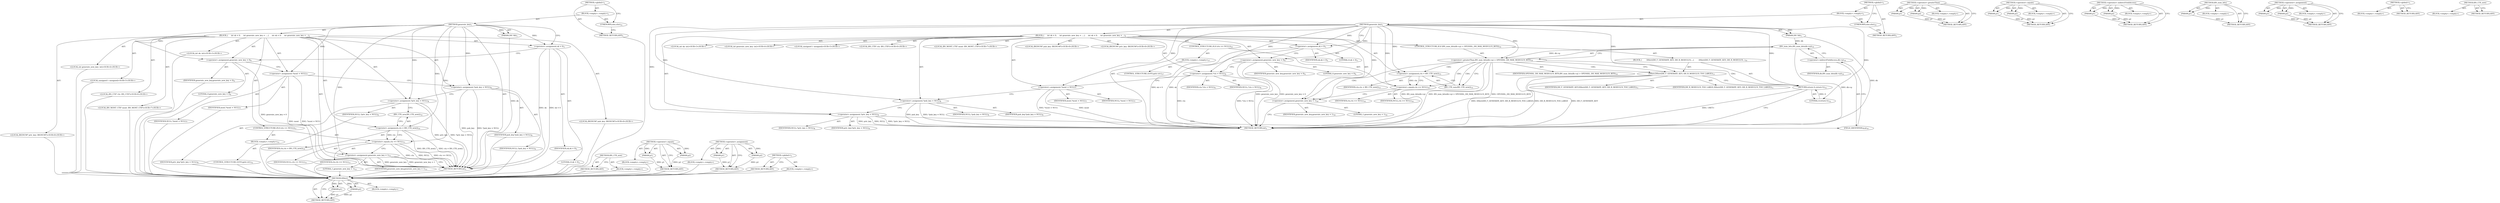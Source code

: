 digraph "BN_CTX_new" {
vulnerable_6 [label=<(METHOD,&lt;global&gt;)<SUB>1</SUB>>];
vulnerable_7 [label=<(BLOCK,&lt;empty&gt;,&lt;empty&gt;)<SUB>1</SUB>>];
vulnerable_8 [label=<(METHOD,generate_key)<SUB>1</SUB>>];
vulnerable_9 [label=<(PARAM,DH *dh)<SUB>1</SUB>>];
vulnerable_10 [label=<(BLOCK,{
     int ok = 0;
     int generate_new_key = ...,{
     int ok = 0;
     int generate_new_key = ...)<SUB>2</SUB>>];
vulnerable_11 [label="<(LOCAL,int ok: int)<SUB>3</SUB>>"];
vulnerable_12 [label=<(&lt;operator&gt;.assignment,ok = 0)<SUB>3</SUB>>];
vulnerable_13 [label=<(IDENTIFIER,ok,ok = 0)<SUB>3</SUB>>];
vulnerable_14 [label=<(LITERAL,0,ok = 0)<SUB>3</SUB>>];
vulnerable_15 [label="<(LOCAL,int generate_new_key: int)<SUB>4</SUB>>"];
vulnerable_16 [label=<(&lt;operator&gt;.assignment,generate_new_key = 0)<SUB>4</SUB>>];
vulnerable_17 [label=<(IDENTIFIER,generate_new_key,generate_new_key = 0)<SUB>4</SUB>>];
vulnerable_18 [label=<(LITERAL,0,generate_new_key = 0)<SUB>4</SUB>>];
vulnerable_19 [label="<(LOCAL,unsigned l: unsigned)<SUB>5</SUB>>"];
vulnerable_20 [label="<(LOCAL,BN_CTX* ctx: BN_CTX*)<SUB>6</SUB>>"];
vulnerable_21 [label="<(LOCAL,BN_MONT_CTX* mont: BN_MONT_CTX*)<SUB>7</SUB>>"];
vulnerable_22 [label=<(&lt;operator&gt;.assignment,*mont = NULL)<SUB>7</SUB>>];
vulnerable_23 [label=<(IDENTIFIER,mont,*mont = NULL)<SUB>7</SUB>>];
vulnerable_24 [label=<(IDENTIFIER,NULL,*mont = NULL)<SUB>7</SUB>>];
vulnerable_25 [label="<(LOCAL,BIGNUM* pub_key: BIGNUM*)<SUB>8</SUB>>"];
vulnerable_26 [label="<(LOCAL,BIGNUM* priv_key: BIGNUM*)<SUB>8</SUB>>"];
vulnerable_27 [label=<(&lt;operator&gt;.assignment,*pub_key = NULL)<SUB>8</SUB>>];
vulnerable_28 [label=<(IDENTIFIER,pub_key,*pub_key = NULL)<SUB>8</SUB>>];
vulnerable_29 [label=<(IDENTIFIER,NULL,*pub_key = NULL)<SUB>8</SUB>>];
vulnerable_30 [label=<(&lt;operator&gt;.assignment,*priv_key = NULL)<SUB>8</SUB>>];
vulnerable_31 [label=<(IDENTIFIER,priv_key,*priv_key = NULL)<SUB>8</SUB>>];
vulnerable_32 [label=<(IDENTIFIER,NULL,*priv_key = NULL)<SUB>8</SUB>>];
vulnerable_33 [label=<(&lt;operator&gt;.assignment,ctx = BN_CTX_new())<SUB>10</SUB>>];
vulnerable_34 [label=<(IDENTIFIER,ctx,ctx = BN_CTX_new())<SUB>10</SUB>>];
vulnerable_35 [label=<(BN_CTX_new,BN_CTX_new())<SUB>10</SUB>>];
vulnerable_36 [label=<(CONTROL_STRUCTURE,IF,if (ctx == NULL))<SUB>11</SUB>>];
vulnerable_37 [label=<(&lt;operator&gt;.equals,ctx == NULL)<SUB>11</SUB>>];
vulnerable_38 [label=<(IDENTIFIER,ctx,ctx == NULL)<SUB>11</SUB>>];
vulnerable_39 [label=<(IDENTIFIER,NULL,ctx == NULL)<SUB>11</SUB>>];
vulnerable_40 [label=<(BLOCK,&lt;empty&gt;,&lt;empty&gt;)<SUB>12</SUB>>];
vulnerable_41 [label=<(CONTROL_STRUCTURE,GOTO,goto err;)<SUB>12</SUB>>];
vulnerable_42 [label=<(&lt;operator&gt;.assignment,generate_new_key = 1)<SUB>13</SUB>>];
vulnerable_43 [label=<(IDENTIFIER,generate_new_key,generate_new_key = 1)<SUB>13</SUB>>];
vulnerable_44 [label=<(LITERAL,1,generate_new_key = 1)<SUB>13</SUB>>];
vulnerable_45 [label=<(METHOD_RETURN,int)<SUB>1</SUB>>];
vulnerable_47 [label=<(UNKNOWN,else,else)<SUB>14</SUB>>];
vulnerable_48 [label=<(METHOD_RETURN,ANY)<SUB>1</SUB>>];
vulnerable_78 [label=<(METHOD,BN_CTX_new)>];
vulnerable_79 [label=<(BLOCK,&lt;empty&gt;,&lt;empty&gt;)>];
vulnerable_80 [label=<(METHOD_RETURN,ANY)>];
vulnerable_81 [label=<(METHOD,&lt;operator&gt;.equals)>];
vulnerable_82 [label=<(PARAM,p1)>];
vulnerable_83 [label=<(PARAM,p2)>];
vulnerable_84 [label=<(BLOCK,&lt;empty&gt;,&lt;empty&gt;)>];
vulnerable_85 [label=<(METHOD_RETURN,ANY)>];
vulnerable_73 [label=<(METHOD,&lt;operator&gt;.assignment)>];
vulnerable_74 [label=<(PARAM,p1)>];
vulnerable_75 [label=<(PARAM,p2)>];
vulnerable_76 [label=<(BLOCK,&lt;empty&gt;,&lt;empty&gt;)>];
vulnerable_77 [label=<(METHOD_RETURN,ANY)>];
vulnerable_67 [label=<(METHOD,&lt;global&gt;)<SUB>1</SUB>>];
vulnerable_68 [label=<(BLOCK,&lt;empty&gt;,&lt;empty&gt;)>];
vulnerable_69 [label=<(METHOD_RETURN,ANY)>];
fixed_108 [label=<(METHOD,DHerr)>];
fixed_109 [label=<(PARAM,p1)>];
fixed_110 [label=<(PARAM,p2)>];
fixed_111 [label=<(BLOCK,&lt;empty&gt;,&lt;empty&gt;)>];
fixed_112 [label=<(METHOD_RETURN,ANY)>];
fixed_6 [label=<(METHOD,&lt;global&gt;)<SUB>1</SUB>>];
fixed_7 [label=<(BLOCK,&lt;empty&gt;,&lt;empty&gt;)<SUB>1</SUB>>];
fixed_8 [label=<(METHOD,generate_key)<SUB>1</SUB>>];
fixed_9 [label=<(PARAM,DH *dh)<SUB>1</SUB>>];
fixed_10 [label=<(BLOCK,{
     int ok = 0;
     int generate_new_key = ...,{
     int ok = 0;
     int generate_new_key = ...)<SUB>2</SUB>>];
fixed_11 [label="<(LOCAL,int ok: int)<SUB>3</SUB>>"];
fixed_12 [label=<(&lt;operator&gt;.assignment,ok = 0)<SUB>3</SUB>>];
fixed_13 [label=<(IDENTIFIER,ok,ok = 0)<SUB>3</SUB>>];
fixed_14 [label=<(LITERAL,0,ok = 0)<SUB>3</SUB>>];
fixed_15 [label="<(LOCAL,int generate_new_key: int)<SUB>4</SUB>>"];
fixed_16 [label=<(&lt;operator&gt;.assignment,generate_new_key = 0)<SUB>4</SUB>>];
fixed_17 [label=<(IDENTIFIER,generate_new_key,generate_new_key = 0)<SUB>4</SUB>>];
fixed_18 [label=<(LITERAL,0,generate_new_key = 0)<SUB>4</SUB>>];
fixed_19 [label="<(LOCAL,unsigned l: unsigned)<SUB>5</SUB>>"];
fixed_20 [label="<(LOCAL,BN_CTX* ctx: BN_CTX*)<SUB>6</SUB>>"];
fixed_21 [label=<(&lt;operator&gt;.assignment,*ctx = NULL)<SUB>6</SUB>>];
fixed_22 [label=<(IDENTIFIER,ctx,*ctx = NULL)<SUB>6</SUB>>];
fixed_23 [label=<(IDENTIFIER,NULL,*ctx = NULL)<SUB>6</SUB>>];
fixed_24 [label="<(LOCAL,BN_MONT_CTX* mont: BN_MONT_CTX*)<SUB>7</SUB>>"];
fixed_25 [label=<(&lt;operator&gt;.assignment,*mont = NULL)<SUB>7</SUB>>];
fixed_26 [label=<(IDENTIFIER,mont,*mont = NULL)<SUB>7</SUB>>];
fixed_27 [label=<(IDENTIFIER,NULL,*mont = NULL)<SUB>7</SUB>>];
fixed_28 [label="<(LOCAL,BIGNUM* pub_key: BIGNUM*)<SUB>8</SUB>>"];
fixed_29 [label="<(LOCAL,BIGNUM* priv_key: BIGNUM*)<SUB>8</SUB>>"];
fixed_30 [label=<(&lt;operator&gt;.assignment,*pub_key = NULL)<SUB>8</SUB>>];
fixed_31 [label=<(IDENTIFIER,pub_key,*pub_key = NULL)<SUB>8</SUB>>];
fixed_32 [label=<(IDENTIFIER,NULL,*pub_key = NULL)<SUB>8</SUB>>];
fixed_33 [label=<(&lt;operator&gt;.assignment,*priv_key = NULL)<SUB>8</SUB>>];
fixed_34 [label=<(IDENTIFIER,priv_key,*priv_key = NULL)<SUB>8</SUB>>];
fixed_35 [label=<(IDENTIFIER,NULL,*priv_key = NULL)<SUB>8</SUB>>];
fixed_36 [label=<(CONTROL_STRUCTURE,IF,if (BN_num_bits(dh-&gt;p) &gt; OPENSSL_DH_MAX_MODULUS_BITS))<SUB>10</SUB>>];
fixed_37 [label=<(&lt;operator&gt;.greaterThan,BN_num_bits(dh-&gt;p) &gt; OPENSSL_DH_MAX_MODULUS_BITS)<SUB>10</SUB>>];
fixed_38 [label=<(BN_num_bits,BN_num_bits(dh-&gt;p))<SUB>10</SUB>>];
fixed_39 [label=<(&lt;operator&gt;.indirectFieldAccess,dh-&gt;p)<SUB>10</SUB>>];
fixed_40 [label=<(IDENTIFIER,dh,BN_num_bits(dh-&gt;p))<SUB>10</SUB>>];
fixed_41 [label=<(FIELD_IDENTIFIER,p,p)<SUB>10</SUB>>];
fixed_42 [label=<(IDENTIFIER,OPENSSL_DH_MAX_MODULUS_BITS,BN_num_bits(dh-&gt;p) &gt; OPENSSL_DH_MAX_MODULUS_BITS)<SUB>10</SUB>>];
fixed_43 [label=<(BLOCK,{
        DHerr(DH_F_GENERATE_KEY, DH_R_MODULUS...,{
        DHerr(DH_F_GENERATE_KEY, DH_R_MODULUS...)<SUB>10</SUB>>];
fixed_44 [label=<(DHerr,DHerr(DH_F_GENERATE_KEY, DH_R_MODULUS_TOO_LARGE))<SUB>11</SUB>>];
fixed_45 [label=<(IDENTIFIER,DH_F_GENERATE_KEY,DHerr(DH_F_GENERATE_KEY, DH_R_MODULUS_TOO_LARGE))<SUB>11</SUB>>];
fixed_46 [label=<(IDENTIFIER,DH_R_MODULUS_TOO_LARGE,DHerr(DH_F_GENERATE_KEY, DH_R_MODULUS_TOO_LARGE))<SUB>11</SUB>>];
fixed_47 [label=<(RETURN,return 0;,return 0;)<SUB>12</SUB>>];
fixed_48 [label=<(LITERAL,0,return 0;)<SUB>12</SUB>>];
fixed_49 [label=<(&lt;operator&gt;.assignment,ctx = BN_CTX_new())<SUB>15</SUB>>];
fixed_50 [label=<(IDENTIFIER,ctx,ctx = BN_CTX_new())<SUB>15</SUB>>];
fixed_51 [label=<(BN_CTX_new,BN_CTX_new())<SUB>15</SUB>>];
fixed_52 [label=<(CONTROL_STRUCTURE,IF,if (ctx == NULL))<SUB>16</SUB>>];
fixed_53 [label=<(&lt;operator&gt;.equals,ctx == NULL)<SUB>16</SUB>>];
fixed_54 [label=<(IDENTIFIER,ctx,ctx == NULL)<SUB>16</SUB>>];
fixed_55 [label=<(IDENTIFIER,NULL,ctx == NULL)<SUB>16</SUB>>];
fixed_56 [label=<(BLOCK,&lt;empty&gt;,&lt;empty&gt;)<SUB>17</SUB>>];
fixed_57 [label=<(CONTROL_STRUCTURE,GOTO,goto err;)<SUB>17</SUB>>];
fixed_58 [label=<(&lt;operator&gt;.assignment,generate_new_key = 1)<SUB>18</SUB>>];
fixed_59 [label=<(IDENTIFIER,generate_new_key,generate_new_key = 1)<SUB>18</SUB>>];
fixed_60 [label=<(LITERAL,1,generate_new_key = 1)<SUB>18</SUB>>];
fixed_61 [label=<(METHOD_RETURN,int)<SUB>1</SUB>>];
fixed_63 [label=<(UNKNOWN,else,else)<SUB>19</SUB>>];
fixed_64 [label=<(METHOD_RETURN,ANY)<SUB>1</SUB>>];
fixed_94 [label=<(METHOD,&lt;operator&gt;.greaterThan)>];
fixed_95 [label=<(PARAM,p1)>];
fixed_96 [label=<(PARAM,p2)>];
fixed_97 [label=<(BLOCK,&lt;empty&gt;,&lt;empty&gt;)>];
fixed_98 [label=<(METHOD_RETURN,ANY)>];
fixed_116 [label=<(METHOD,&lt;operator&gt;.equals)>];
fixed_117 [label=<(PARAM,p1)>];
fixed_118 [label=<(PARAM,p2)>];
fixed_119 [label=<(BLOCK,&lt;empty&gt;,&lt;empty&gt;)>];
fixed_120 [label=<(METHOD_RETURN,ANY)>];
fixed_103 [label=<(METHOD,&lt;operator&gt;.indirectFieldAccess)>];
fixed_104 [label=<(PARAM,p1)>];
fixed_105 [label=<(PARAM,p2)>];
fixed_106 [label=<(BLOCK,&lt;empty&gt;,&lt;empty&gt;)>];
fixed_107 [label=<(METHOD_RETURN,ANY)>];
fixed_99 [label=<(METHOD,BN_num_bits)>];
fixed_100 [label=<(PARAM,p1)>];
fixed_101 [label=<(BLOCK,&lt;empty&gt;,&lt;empty&gt;)>];
fixed_102 [label=<(METHOD_RETURN,ANY)>];
fixed_89 [label=<(METHOD,&lt;operator&gt;.assignment)>];
fixed_90 [label=<(PARAM,p1)>];
fixed_91 [label=<(PARAM,p2)>];
fixed_92 [label=<(BLOCK,&lt;empty&gt;,&lt;empty&gt;)>];
fixed_93 [label=<(METHOD_RETURN,ANY)>];
fixed_83 [label=<(METHOD,&lt;global&gt;)<SUB>1</SUB>>];
fixed_84 [label=<(BLOCK,&lt;empty&gt;,&lt;empty&gt;)>];
fixed_85 [label=<(METHOD_RETURN,ANY)>];
fixed_113 [label=<(METHOD,BN_CTX_new)>];
fixed_114 [label=<(BLOCK,&lt;empty&gt;,&lt;empty&gt;)>];
fixed_115 [label=<(METHOD_RETURN,ANY)>];
vulnerable_6 -> vulnerable_7  [key=0, label="AST: "];
vulnerable_6 -> vulnerable_48  [key=0, label="AST: "];
vulnerable_6 -> vulnerable_47  [key=0, label="CFG: "];
vulnerable_7 -> vulnerable_8  [key=0, label="AST: "];
vulnerable_7 -> vulnerable_47  [key=0, label="AST: "];
vulnerable_8 -> vulnerable_9  [key=0, label="AST: "];
vulnerable_8 -> vulnerable_9  [key=1, label="DDG: "];
vulnerable_8 -> vulnerable_10  [key=0, label="AST: "];
vulnerable_8 -> vulnerable_45  [key=0, label="AST: "];
vulnerable_8 -> vulnerable_12  [key=0, label="CFG: "];
vulnerable_8 -> vulnerable_12  [key=1, label="DDG: "];
vulnerable_8 -> vulnerable_16  [key=0, label="DDG: "];
vulnerable_8 -> vulnerable_22  [key=0, label="DDG: "];
vulnerable_8 -> vulnerable_27  [key=0, label="DDG: "];
vulnerable_8 -> vulnerable_30  [key=0, label="DDG: "];
vulnerable_8 -> vulnerable_33  [key=0, label="DDG: "];
vulnerable_8 -> vulnerable_42  [key=0, label="DDG: "];
vulnerable_8 -> vulnerable_37  [key=0, label="DDG: "];
vulnerable_9 -> vulnerable_45  [key=0, label="DDG: dh"];
vulnerable_10 -> vulnerable_11  [key=0, label="AST: "];
vulnerable_10 -> vulnerable_12  [key=0, label="AST: "];
vulnerable_10 -> vulnerable_15  [key=0, label="AST: "];
vulnerable_10 -> vulnerable_16  [key=0, label="AST: "];
vulnerable_10 -> vulnerable_19  [key=0, label="AST: "];
vulnerable_10 -> vulnerable_20  [key=0, label="AST: "];
vulnerable_10 -> vulnerable_21  [key=0, label="AST: "];
vulnerable_10 -> vulnerable_22  [key=0, label="AST: "];
vulnerable_10 -> vulnerable_25  [key=0, label="AST: "];
vulnerable_10 -> vulnerable_26  [key=0, label="AST: "];
vulnerable_10 -> vulnerable_27  [key=0, label="AST: "];
vulnerable_10 -> vulnerable_30  [key=0, label="AST: "];
vulnerable_10 -> vulnerable_33  [key=0, label="AST: "];
vulnerable_10 -> vulnerable_36  [key=0, label="AST: "];
vulnerable_10 -> vulnerable_42  [key=0, label="AST: "];
vulnerable_11 -> fixed_108  [key=0];
vulnerable_12 -> vulnerable_13  [key=0, label="AST: "];
vulnerable_12 -> vulnerable_14  [key=0, label="AST: "];
vulnerable_12 -> vulnerable_16  [key=0, label="CFG: "];
vulnerable_12 -> vulnerable_45  [key=0, label="DDG: ok"];
vulnerable_12 -> vulnerable_45  [key=1, label="DDG: ok = 0"];
vulnerable_13 -> fixed_108  [key=0];
vulnerable_14 -> fixed_108  [key=0];
vulnerable_15 -> fixed_108  [key=0];
vulnerable_16 -> vulnerable_17  [key=0, label="AST: "];
vulnerable_16 -> vulnerable_18  [key=0, label="AST: "];
vulnerable_16 -> vulnerable_22  [key=0, label="CFG: "];
vulnerable_16 -> vulnerable_45  [key=0, label="DDG: generate_new_key = 0"];
vulnerable_17 -> fixed_108  [key=0];
vulnerable_18 -> fixed_108  [key=0];
vulnerable_19 -> fixed_108  [key=0];
vulnerable_20 -> fixed_108  [key=0];
vulnerable_21 -> fixed_108  [key=0];
vulnerable_22 -> vulnerable_23  [key=0, label="AST: "];
vulnerable_22 -> vulnerable_24  [key=0, label="AST: "];
vulnerable_22 -> vulnerable_27  [key=0, label="CFG: "];
vulnerable_22 -> vulnerable_45  [key=0, label="DDG: mont"];
vulnerable_22 -> vulnerable_45  [key=1, label="DDG: *mont = NULL"];
vulnerable_23 -> fixed_108  [key=0];
vulnerable_24 -> fixed_108  [key=0];
vulnerable_25 -> fixed_108  [key=0];
vulnerable_26 -> fixed_108  [key=0];
vulnerable_27 -> vulnerable_28  [key=0, label="AST: "];
vulnerable_27 -> vulnerable_29  [key=0, label="AST: "];
vulnerable_27 -> vulnerable_30  [key=0, label="CFG: "];
vulnerable_27 -> vulnerable_45  [key=0, label="DDG: pub_key"];
vulnerable_27 -> vulnerable_45  [key=1, label="DDG: *pub_key = NULL"];
vulnerable_28 -> fixed_108  [key=0];
vulnerable_29 -> fixed_108  [key=0];
vulnerable_30 -> vulnerable_31  [key=0, label="AST: "];
vulnerable_30 -> vulnerable_32  [key=0, label="AST: "];
vulnerable_30 -> vulnerable_35  [key=0, label="CFG: "];
vulnerable_30 -> vulnerable_45  [key=0, label="DDG: priv_key"];
vulnerable_30 -> vulnerable_45  [key=1, label="DDG: *priv_key = NULL"];
vulnerable_31 -> fixed_108  [key=0];
vulnerable_32 -> fixed_108  [key=0];
vulnerable_33 -> vulnerable_34  [key=0, label="AST: "];
vulnerable_33 -> vulnerable_35  [key=0, label="AST: "];
vulnerable_33 -> vulnerable_37  [key=0, label="CFG: "];
vulnerable_33 -> vulnerable_37  [key=1, label="DDG: ctx"];
vulnerable_33 -> vulnerable_45  [key=0, label="DDG: BN_CTX_new()"];
vulnerable_33 -> vulnerable_45  [key=1, label="DDG: ctx = BN_CTX_new()"];
vulnerable_34 -> fixed_108  [key=0];
vulnerable_35 -> vulnerable_33  [key=0, label="CFG: "];
vulnerable_36 -> vulnerable_37  [key=0, label="AST: "];
vulnerable_36 -> vulnerable_40  [key=0, label="AST: "];
vulnerable_37 -> vulnerable_38  [key=0, label="AST: "];
vulnerable_37 -> vulnerable_39  [key=0, label="AST: "];
vulnerable_37 -> vulnerable_42  [key=0, label="CFG: "];
vulnerable_37 -> vulnerable_45  [key=0, label="DDG: ctx"];
vulnerable_37 -> vulnerable_45  [key=1, label="DDG: NULL"];
vulnerable_37 -> vulnerable_45  [key=2, label="DDG: ctx == NULL"];
vulnerable_38 -> fixed_108  [key=0];
vulnerable_39 -> fixed_108  [key=0];
vulnerable_40 -> vulnerable_41  [key=0, label="AST: "];
vulnerable_41 -> fixed_108  [key=0];
vulnerable_42 -> vulnerable_43  [key=0, label="AST: "];
vulnerable_42 -> vulnerable_44  [key=0, label="AST: "];
vulnerable_42 -> vulnerable_45  [key=0, label="CFG: "];
vulnerable_42 -> vulnerable_45  [key=1, label="DDG: generate_new_key"];
vulnerable_42 -> vulnerable_45  [key=2, label="DDG: generate_new_key = 1"];
vulnerable_43 -> fixed_108  [key=0];
vulnerable_44 -> fixed_108  [key=0];
vulnerable_45 -> fixed_108  [key=0];
vulnerable_47 -> vulnerable_48  [key=0, label="CFG: "];
vulnerable_48 -> fixed_108  [key=0];
vulnerable_78 -> vulnerable_79  [key=0, label="AST: "];
vulnerable_78 -> vulnerable_80  [key=0, label="AST: "];
vulnerable_78 -> vulnerable_80  [key=1, label="CFG: "];
vulnerable_79 -> fixed_108  [key=0];
vulnerable_80 -> fixed_108  [key=0];
vulnerable_81 -> vulnerable_82  [key=0, label="AST: "];
vulnerable_81 -> vulnerable_82  [key=1, label="DDG: "];
vulnerable_81 -> vulnerable_84  [key=0, label="AST: "];
vulnerable_81 -> vulnerable_83  [key=0, label="AST: "];
vulnerable_81 -> vulnerable_83  [key=1, label="DDG: "];
vulnerable_81 -> vulnerable_85  [key=0, label="AST: "];
vulnerable_81 -> vulnerable_85  [key=1, label="CFG: "];
vulnerable_82 -> vulnerable_85  [key=0, label="DDG: p1"];
vulnerable_83 -> vulnerable_85  [key=0, label="DDG: p2"];
vulnerable_84 -> fixed_108  [key=0];
vulnerable_85 -> fixed_108  [key=0];
vulnerable_73 -> vulnerable_74  [key=0, label="AST: "];
vulnerable_73 -> vulnerable_74  [key=1, label="DDG: "];
vulnerable_73 -> vulnerable_76  [key=0, label="AST: "];
vulnerable_73 -> vulnerable_75  [key=0, label="AST: "];
vulnerable_73 -> vulnerable_75  [key=1, label="DDG: "];
vulnerable_73 -> vulnerable_77  [key=0, label="AST: "];
vulnerable_73 -> vulnerable_77  [key=1, label="CFG: "];
vulnerable_74 -> vulnerable_77  [key=0, label="DDG: p1"];
vulnerable_75 -> vulnerable_77  [key=0, label="DDG: p2"];
vulnerable_76 -> fixed_108  [key=0];
vulnerable_77 -> fixed_108  [key=0];
vulnerable_67 -> vulnerable_68  [key=0, label="AST: "];
vulnerable_67 -> vulnerable_69  [key=0, label="AST: "];
vulnerable_67 -> vulnerable_69  [key=1, label="CFG: "];
vulnerable_68 -> fixed_108  [key=0];
vulnerable_69 -> fixed_108  [key=0];
fixed_108 -> fixed_109  [key=0, label="AST: "];
fixed_108 -> fixed_109  [key=1, label="DDG: "];
fixed_108 -> fixed_111  [key=0, label="AST: "];
fixed_108 -> fixed_110  [key=0, label="AST: "];
fixed_108 -> fixed_110  [key=1, label="DDG: "];
fixed_108 -> fixed_112  [key=0, label="AST: "];
fixed_108 -> fixed_112  [key=1, label="CFG: "];
fixed_109 -> fixed_112  [key=0, label="DDG: p1"];
fixed_110 -> fixed_112  [key=0, label="DDG: p2"];
fixed_6 -> fixed_7  [key=0, label="AST: "];
fixed_6 -> fixed_64  [key=0, label="AST: "];
fixed_6 -> fixed_63  [key=0, label="CFG: "];
fixed_7 -> fixed_8  [key=0, label="AST: "];
fixed_7 -> fixed_63  [key=0, label="AST: "];
fixed_8 -> fixed_9  [key=0, label="AST: "];
fixed_8 -> fixed_9  [key=1, label="DDG: "];
fixed_8 -> fixed_10  [key=0, label="AST: "];
fixed_8 -> fixed_61  [key=0, label="AST: "];
fixed_8 -> fixed_12  [key=0, label="CFG: "];
fixed_8 -> fixed_12  [key=1, label="DDG: "];
fixed_8 -> fixed_16  [key=0, label="DDG: "];
fixed_8 -> fixed_21  [key=0, label="DDG: "];
fixed_8 -> fixed_25  [key=0, label="DDG: "];
fixed_8 -> fixed_30  [key=0, label="DDG: "];
fixed_8 -> fixed_33  [key=0, label="DDG: "];
fixed_8 -> fixed_49  [key=0, label="DDG: "];
fixed_8 -> fixed_58  [key=0, label="DDG: "];
fixed_8 -> fixed_37  [key=0, label="DDG: "];
fixed_8 -> fixed_47  [key=0, label="DDG: "];
fixed_8 -> fixed_53  [key=0, label="DDG: "];
fixed_8 -> fixed_44  [key=0, label="DDG: "];
fixed_8 -> fixed_48  [key=0, label="DDG: "];
fixed_9 -> fixed_61  [key=0, label="DDG: dh"];
fixed_9 -> fixed_38  [key=0, label="DDG: dh"];
fixed_10 -> fixed_11  [key=0, label="AST: "];
fixed_10 -> fixed_12  [key=0, label="AST: "];
fixed_10 -> fixed_15  [key=0, label="AST: "];
fixed_10 -> fixed_16  [key=0, label="AST: "];
fixed_10 -> fixed_19  [key=0, label="AST: "];
fixed_10 -> fixed_20  [key=0, label="AST: "];
fixed_10 -> fixed_21  [key=0, label="AST: "];
fixed_10 -> fixed_24  [key=0, label="AST: "];
fixed_10 -> fixed_25  [key=0, label="AST: "];
fixed_10 -> fixed_28  [key=0, label="AST: "];
fixed_10 -> fixed_29  [key=0, label="AST: "];
fixed_10 -> fixed_30  [key=0, label="AST: "];
fixed_10 -> fixed_33  [key=0, label="AST: "];
fixed_10 -> fixed_36  [key=0, label="AST: "];
fixed_10 -> fixed_49  [key=0, label="AST: "];
fixed_10 -> fixed_52  [key=0, label="AST: "];
fixed_10 -> fixed_58  [key=0, label="AST: "];
fixed_12 -> fixed_13  [key=0, label="AST: "];
fixed_12 -> fixed_14  [key=0, label="AST: "];
fixed_12 -> fixed_16  [key=0, label="CFG: "];
fixed_12 -> fixed_61  [key=0, label="DDG: ok"];
fixed_12 -> fixed_61  [key=1, label="DDG: ok = 0"];
fixed_16 -> fixed_17  [key=0, label="AST: "];
fixed_16 -> fixed_18  [key=0, label="AST: "];
fixed_16 -> fixed_21  [key=0, label="CFG: "];
fixed_16 -> fixed_61  [key=0, label="DDG: generate_new_key"];
fixed_16 -> fixed_61  [key=1, label="DDG: generate_new_key = 0"];
fixed_21 -> fixed_22  [key=0, label="AST: "];
fixed_21 -> fixed_23  [key=0, label="AST: "];
fixed_21 -> fixed_25  [key=0, label="CFG: "];
fixed_21 -> fixed_61  [key=0, label="DDG: ctx"];
fixed_21 -> fixed_61  [key=1, label="DDG: *ctx = NULL"];
fixed_25 -> fixed_26  [key=0, label="AST: "];
fixed_25 -> fixed_27  [key=0, label="AST: "];
fixed_25 -> fixed_30  [key=0, label="CFG: "];
fixed_25 -> fixed_61  [key=0, label="DDG: mont"];
fixed_25 -> fixed_61  [key=1, label="DDG: *mont = NULL"];
fixed_30 -> fixed_31  [key=0, label="AST: "];
fixed_30 -> fixed_32  [key=0, label="AST: "];
fixed_30 -> fixed_33  [key=0, label="CFG: "];
fixed_30 -> fixed_61  [key=0, label="DDG: pub_key"];
fixed_30 -> fixed_61  [key=1, label="DDG: *pub_key = NULL"];
fixed_33 -> fixed_34  [key=0, label="AST: "];
fixed_33 -> fixed_35  [key=0, label="AST: "];
fixed_33 -> fixed_41  [key=0, label="CFG: "];
fixed_33 -> fixed_61  [key=0, label="DDG: priv_key"];
fixed_33 -> fixed_61  [key=1, label="DDG: NULL"];
fixed_33 -> fixed_61  [key=2, label="DDG: *priv_key = NULL"];
fixed_36 -> fixed_37  [key=0, label="AST: "];
fixed_36 -> fixed_43  [key=0, label="AST: "];
fixed_37 -> fixed_38  [key=0, label="AST: "];
fixed_37 -> fixed_42  [key=0, label="AST: "];
fixed_37 -> fixed_44  [key=0, label="CFG: "];
fixed_37 -> fixed_44  [key=1, label="CDG: "];
fixed_37 -> fixed_51  [key=0, label="CFG: "];
fixed_37 -> fixed_51  [key=1, label="CDG: "];
fixed_37 -> fixed_61  [key=0, label="DDG: BN_num_bits(dh-&gt;p)"];
fixed_37 -> fixed_61  [key=1, label="DDG: BN_num_bits(dh-&gt;p) &gt; OPENSSL_DH_MAX_MODULUS_BITS"];
fixed_37 -> fixed_61  [key=2, label="DDG: OPENSSL_DH_MAX_MODULUS_BITS"];
fixed_37 -> fixed_47  [key=0, label="CDG: "];
fixed_37 -> fixed_58  [key=0, label="CDG: "];
fixed_37 -> fixed_49  [key=0, label="CDG: "];
fixed_37 -> fixed_53  [key=0, label="CDG: "];
fixed_38 -> fixed_39  [key=0, label="AST: "];
fixed_38 -> fixed_37  [key=0, label="CFG: "];
fixed_38 -> fixed_37  [key=1, label="DDG: dh-&gt;p"];
fixed_38 -> fixed_61  [key=0, label="DDG: dh-&gt;p"];
fixed_39 -> fixed_40  [key=0, label="AST: "];
fixed_39 -> fixed_41  [key=0, label="AST: "];
fixed_39 -> fixed_38  [key=0, label="CFG: "];
fixed_41 -> fixed_39  [key=0, label="CFG: "];
fixed_43 -> fixed_44  [key=0, label="AST: "];
fixed_43 -> fixed_47  [key=0, label="AST: "];
fixed_44 -> fixed_45  [key=0, label="AST: "];
fixed_44 -> fixed_46  [key=0, label="AST: "];
fixed_44 -> fixed_47  [key=0, label="CFG: "];
fixed_44 -> fixed_61  [key=0, label="DDG: DH_F_GENERATE_KEY"];
fixed_44 -> fixed_61  [key=1, label="DDG: DHerr(DH_F_GENERATE_KEY, DH_R_MODULUS_TOO_LARGE)"];
fixed_44 -> fixed_61  [key=2, label="DDG: DH_R_MODULUS_TOO_LARGE"];
fixed_47 -> fixed_48  [key=0, label="AST: "];
fixed_47 -> fixed_61  [key=0, label="CFG: "];
fixed_47 -> fixed_61  [key=1, label="DDG: &lt;RET&gt;"];
fixed_48 -> fixed_47  [key=0, label="DDG: 0"];
fixed_49 -> fixed_50  [key=0, label="AST: "];
fixed_49 -> fixed_51  [key=0, label="AST: "];
fixed_49 -> fixed_53  [key=0, label="CFG: "];
fixed_49 -> fixed_53  [key=1, label="DDG: ctx"];
fixed_51 -> fixed_49  [key=0, label="CFG: "];
fixed_52 -> fixed_53  [key=0, label="AST: "];
fixed_52 -> fixed_56  [key=0, label="AST: "];
fixed_53 -> fixed_54  [key=0, label="AST: "];
fixed_53 -> fixed_55  [key=0, label="AST: "];
fixed_53 -> fixed_58  [key=0, label="CFG: "];
fixed_56 -> fixed_57  [key=0, label="AST: "];
fixed_58 -> fixed_59  [key=0, label="AST: "];
fixed_58 -> fixed_60  [key=0, label="AST: "];
fixed_58 -> fixed_61  [key=0, label="CFG: "];
fixed_63 -> fixed_64  [key=0, label="CFG: "];
fixed_94 -> fixed_95  [key=0, label="AST: "];
fixed_94 -> fixed_95  [key=1, label="DDG: "];
fixed_94 -> fixed_97  [key=0, label="AST: "];
fixed_94 -> fixed_96  [key=0, label="AST: "];
fixed_94 -> fixed_96  [key=1, label="DDG: "];
fixed_94 -> fixed_98  [key=0, label="AST: "];
fixed_94 -> fixed_98  [key=1, label="CFG: "];
fixed_95 -> fixed_98  [key=0, label="DDG: p1"];
fixed_96 -> fixed_98  [key=0, label="DDG: p2"];
fixed_116 -> fixed_117  [key=0, label="AST: "];
fixed_116 -> fixed_117  [key=1, label="DDG: "];
fixed_116 -> fixed_119  [key=0, label="AST: "];
fixed_116 -> fixed_118  [key=0, label="AST: "];
fixed_116 -> fixed_118  [key=1, label="DDG: "];
fixed_116 -> fixed_120  [key=0, label="AST: "];
fixed_116 -> fixed_120  [key=1, label="CFG: "];
fixed_117 -> fixed_120  [key=0, label="DDG: p1"];
fixed_118 -> fixed_120  [key=0, label="DDG: p2"];
fixed_103 -> fixed_104  [key=0, label="AST: "];
fixed_103 -> fixed_104  [key=1, label="DDG: "];
fixed_103 -> fixed_106  [key=0, label="AST: "];
fixed_103 -> fixed_105  [key=0, label="AST: "];
fixed_103 -> fixed_105  [key=1, label="DDG: "];
fixed_103 -> fixed_107  [key=0, label="AST: "];
fixed_103 -> fixed_107  [key=1, label="CFG: "];
fixed_104 -> fixed_107  [key=0, label="DDG: p1"];
fixed_105 -> fixed_107  [key=0, label="DDG: p2"];
fixed_99 -> fixed_100  [key=0, label="AST: "];
fixed_99 -> fixed_100  [key=1, label="DDG: "];
fixed_99 -> fixed_101  [key=0, label="AST: "];
fixed_99 -> fixed_102  [key=0, label="AST: "];
fixed_99 -> fixed_102  [key=1, label="CFG: "];
fixed_100 -> fixed_102  [key=0, label="DDG: p1"];
fixed_89 -> fixed_90  [key=0, label="AST: "];
fixed_89 -> fixed_90  [key=1, label="DDG: "];
fixed_89 -> fixed_92  [key=0, label="AST: "];
fixed_89 -> fixed_91  [key=0, label="AST: "];
fixed_89 -> fixed_91  [key=1, label="DDG: "];
fixed_89 -> fixed_93  [key=0, label="AST: "];
fixed_89 -> fixed_93  [key=1, label="CFG: "];
fixed_90 -> fixed_93  [key=0, label="DDG: p1"];
fixed_91 -> fixed_93  [key=0, label="DDG: p2"];
fixed_83 -> fixed_84  [key=0, label="AST: "];
fixed_83 -> fixed_85  [key=0, label="AST: "];
fixed_83 -> fixed_85  [key=1, label="CFG: "];
fixed_113 -> fixed_114  [key=0, label="AST: "];
fixed_113 -> fixed_115  [key=0, label="AST: "];
fixed_113 -> fixed_115  [key=1, label="CFG: "];
}
